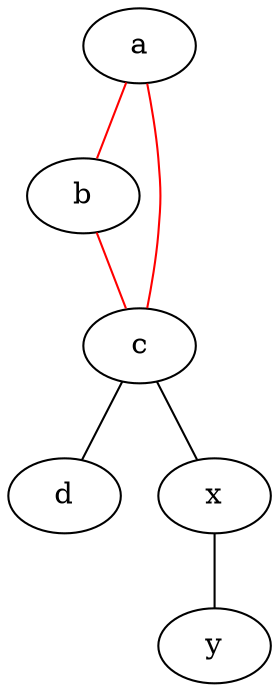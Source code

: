 graph G {
	a -- b [color=red]
	a -- c [color=red]
	b -- c [color=red]
	c -- d 
	c -- x
	x -- y
}
